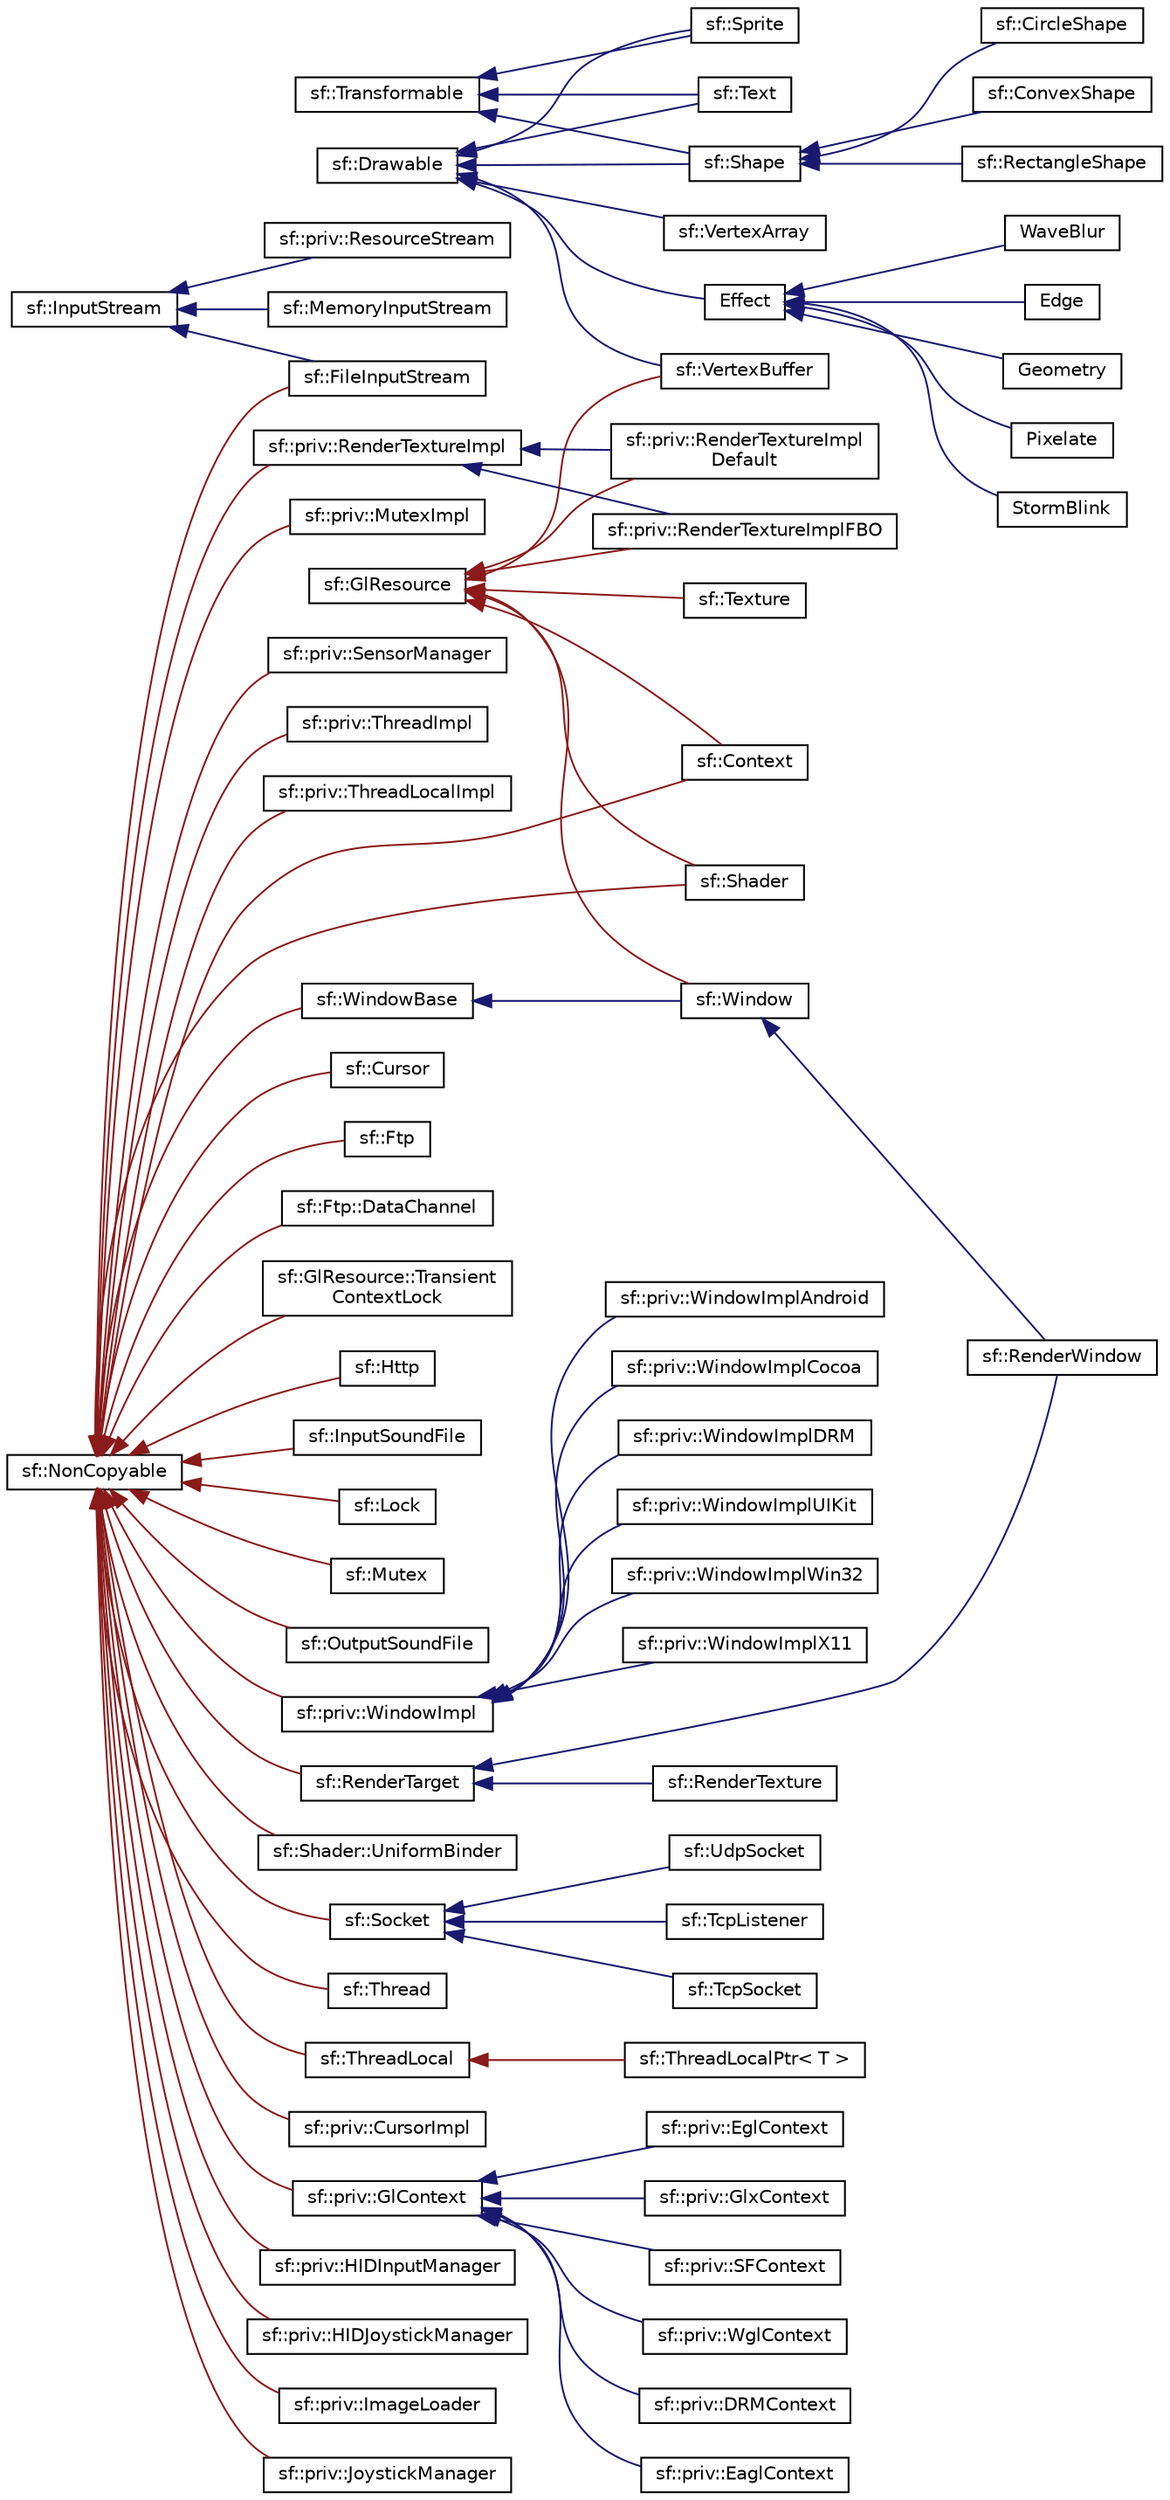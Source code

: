 digraph "Graphical Class Hierarchy"
{
 // LATEX_PDF_SIZE
  edge [fontname="Helvetica",fontsize="10",labelfontname="Helvetica",labelfontsize="10"];
  node [fontname="Helvetica",fontsize="10",shape=record];
  rankdir="LR";
  Node0 [label="sf::Drawable",height=0.2,width=0.4,color="black", fillcolor="white", style="filled",URL="$d1/ddd/classsf_1_1Drawable.html",tooltip="Abstract base class for objects that can be drawn to a render target."];
  Node0 -> Node1 [dir="back",color="midnightblue",fontsize="10",style="solid",fontname="Helvetica"];
  Node1 [label="Effect",height=0.2,width=0.4,color="black", fillcolor="white", style="filled",URL="$d3/df0/classEffect.html",tooltip=" "];
  Node1 -> Node2 [dir="back",color="midnightblue",fontsize="10",style="solid",fontname="Helvetica"];
  Node2 [label="Edge",height=0.2,width=0.4,color="black", fillcolor="white", style="filled",URL="$d8/d8c/classEdge.html",tooltip=" "];
  Node1 -> Node3 [dir="back",color="midnightblue",fontsize="10",style="solid",fontname="Helvetica"];
  Node3 [label="Geometry",height=0.2,width=0.4,color="black", fillcolor="white", style="filled",URL="$d9/df2/classGeometry.html",tooltip=" "];
  Node1 -> Node4 [dir="back",color="midnightblue",fontsize="10",style="solid",fontname="Helvetica"];
  Node4 [label="Pixelate",height=0.2,width=0.4,color="black", fillcolor="white", style="filled",URL="$d2/d64/classPixelate.html",tooltip=" "];
  Node1 -> Node5 [dir="back",color="midnightblue",fontsize="10",style="solid",fontname="Helvetica"];
  Node5 [label="StormBlink",height=0.2,width=0.4,color="black", fillcolor="white", style="filled",URL="$df/d88/classStormBlink.html",tooltip=" "];
  Node1 -> Node6 [dir="back",color="midnightblue",fontsize="10",style="solid",fontname="Helvetica"];
  Node6 [label="WaveBlur",height=0.2,width=0.4,color="black", fillcolor="white", style="filled",URL="$dc/d3c/classWaveBlur.html",tooltip=" "];
  Node0 -> Node7 [dir="back",color="midnightblue",fontsize="10",style="solid",fontname="Helvetica"];
  Node7 [label="sf::Shape",height=0.2,width=0.4,color="black", fillcolor="white", style="filled",URL="$dd/d35/classsf_1_1Shape.html",tooltip="Base class for textured shapes with outline."];
  Node7 -> Node8 [dir="back",color="midnightblue",fontsize="10",style="solid",fontname="Helvetica"];
  Node8 [label="sf::CircleShape",height=0.2,width=0.4,color="black", fillcolor="white", style="filled",URL="$d5/dfb/classsf_1_1CircleShape.html",tooltip="Specialized shape representing a circle."];
  Node7 -> Node9 [dir="back",color="midnightblue",fontsize="10",style="solid",fontname="Helvetica"];
  Node9 [label="sf::ConvexShape",height=0.2,width=0.4,color="black", fillcolor="white", style="filled",URL="$d4/dae/classsf_1_1ConvexShape.html",tooltip="Specialized shape representing a convex polygon."];
  Node7 -> Node10 [dir="back",color="midnightblue",fontsize="10",style="solid",fontname="Helvetica"];
  Node10 [label="sf::RectangleShape",height=0.2,width=0.4,color="black", fillcolor="white", style="filled",URL="$d2/dbd/classsf_1_1RectangleShape.html",tooltip="Specialized shape representing a rectangle."];
  Node0 -> Node11 [dir="back",color="midnightblue",fontsize="10",style="solid",fontname="Helvetica"];
  Node11 [label="sf::Sprite",height=0.2,width=0.4,color="black", fillcolor="white", style="filled",URL="$d8/d44/classsf_1_1Sprite.html",tooltip="Drawable representation of a texture, with its own transformations, color, etc."];
  Node0 -> Node12 [dir="back",color="midnightblue",fontsize="10",style="solid",fontname="Helvetica"];
  Node12 [label="sf::Text",height=0.2,width=0.4,color="black", fillcolor="white", style="filled",URL="$d4/da5/classsf_1_1Text.html",tooltip="Graphical text that can be drawn to a render target."];
  Node0 -> Node13 [dir="back",color="midnightblue",fontsize="10",style="solid",fontname="Helvetica"];
  Node13 [label="sf::VertexArray",height=0.2,width=0.4,color="black", fillcolor="white", style="filled",URL="$db/db0/classsf_1_1VertexArray.html",tooltip="Define a set of one or more 2D primitives."];
  Node0 -> Node14 [dir="back",color="midnightblue",fontsize="10",style="solid",fontname="Helvetica"];
  Node14 [label="sf::VertexBuffer",height=0.2,width=0.4,color="black", fillcolor="white", style="filled",URL="$d2/dea/classsf_1_1VertexBuffer.html",tooltip="Vertex buffer storage for one or more 2D primitives."];
  Node216 [label="sf::GlResource",height=0.2,width=0.4,color="black", fillcolor="white", style="filled",URL="$d7/db6/classsf_1_1GlResource.html",tooltip="Base class for classes that require an OpenGL context."];
  Node216 -> Node217 [dir="back",color="firebrick4",fontsize="10",style="solid",fontname="Helvetica"];
  Node217 [label="sf::Context",height=0.2,width=0.4,color="black", fillcolor="white", style="filled",URL="$d4/dca/classsf_1_1Context.html",tooltip="Class holding a valid drawing context."];
  Node216 -> Node218 [dir="back",color="firebrick4",fontsize="10",style="solid",fontname="Helvetica"];
  Node218 [label="sf::Shader",height=0.2,width=0.4,color="black", fillcolor="white", style="filled",URL="$dd/da2/classsf_1_1Shader.html",tooltip="Shader class (vertex, geometry and fragment)"];
  Node216 -> Node219 [dir="back",color="firebrick4",fontsize="10",style="solid",fontname="Helvetica"];
  Node219 [label="sf::Texture",height=0.2,width=0.4,color="black", fillcolor="white", style="filled",URL="$de/d26/classsf_1_1Texture.html",tooltip="Image living on the graphics card that can be used for drawing."];
  Node216 -> Node14 [dir="back",color="firebrick4",fontsize="10",style="solid",fontname="Helvetica"];
  Node216 -> Node220 [dir="back",color="firebrick4",fontsize="10",style="solid",fontname="Helvetica"];
  Node220 [label="sf::Window",height=0.2,width=0.4,color="black", fillcolor="white", style="filled",URL="$dd/d2f/classsf_1_1Window.html",tooltip="Window that serves as a target for OpenGL rendering."];
  Node220 -> Node221 [dir="back",color="midnightblue",fontsize="10",style="solid",fontname="Helvetica"];
  Node221 [label="sf::RenderWindow",height=0.2,width=0.4,color="black", fillcolor="white", style="filled",URL="$dd/dd0/classsf_1_1RenderWindow.html",tooltip="Window that can serve as a target for 2D drawing."];
  Node216 -> Node222 [dir="back",color="firebrick4",fontsize="10",style="solid",fontname="Helvetica"];
  Node222 [label="sf::priv::RenderTextureImpl\lDefault",height=0.2,width=0.4,color="black", fillcolor="white", style="filled",URL="$df/d90/classsf_1_1priv_1_1RenderTextureImplDefault.html",tooltip="Default specialization of RenderTextureImpl, using an in-memory context."];
  Node216 -> Node223 [dir="back",color="firebrick4",fontsize="10",style="solid",fontname="Helvetica"];
  Node223 [label="sf::priv::RenderTextureImplFBO",height=0.2,width=0.4,color="black", fillcolor="white", style="filled",URL="$d9/d6c/classsf_1_1priv_1_1RenderTextureImplFBO.html",tooltip="Specialization of RenderTextureImpl using the FrameBuffer Object OpenGL extension."];
  Node248 [label="sf::InputStream",height=0.2,width=0.4,color="black", fillcolor="white", style="filled",URL="$dc/dc4/classsf_1_1InputStream.html",tooltip="Abstract class for custom file input streams."];
  Node248 -> Node249 [dir="back",color="midnightblue",fontsize="10",style="solid",fontname="Helvetica"];
  Node249 [label="sf::FileInputStream",height=0.2,width=0.4,color="black", fillcolor="white", style="filled",URL="$d8/da6/classsf_1_1FileInputStream.html",tooltip="Implementation of input stream based on a file."];
  Node248 -> Node250 [dir="back",color="midnightblue",fontsize="10",style="solid",fontname="Helvetica"];
  Node250 [label="sf::MemoryInputStream",height=0.2,width=0.4,color="black", fillcolor="white", style="filled",URL="$d0/d23/classsf_1_1MemoryInputStream.html",tooltip="Implementation of input stream based on a memory chunk."];
  Node248 -> Node251 [dir="back",color="midnightblue",fontsize="10",style="solid",fontname="Helvetica"];
  Node251 [label="sf::priv::ResourceStream",height=0.2,width=0.4,color="black", fillcolor="white", style="filled",URL="$df/df9/classsf_1_1priv_1_1ResourceStream.html",tooltip="Read from Android asset files."];
  Node315 [label="sf::NonCopyable",height=0.2,width=0.4,color="black", fillcolor="white", style="filled",URL="$d0/da7/classsf_1_1NonCopyable.html",tooltip="Utility class that makes any derived class non-copyable."];
  Node315 -> Node217 [dir="back",color="firebrick4",fontsize="10",style="solid",fontname="Helvetica"];
  Node315 -> Node316 [dir="back",color="firebrick4",fontsize="10",style="solid",fontname="Helvetica"];
  Node316 [label="sf::Cursor",height=0.2,width=0.4,color="black", fillcolor="white", style="filled",URL="$df/de5/classsf_1_1Cursor.html",tooltip="Cursor defines the appearance of a system cursor."];
  Node315 -> Node249 [dir="back",color="firebrick4",fontsize="10",style="solid",fontname="Helvetica"];
  Node315 -> Node317 [dir="back",color="firebrick4",fontsize="10",style="solid",fontname="Helvetica"];
  Node317 [label="sf::Ftp",height=0.2,width=0.4,color="black", fillcolor="white", style="filled",URL="$de/d8a/classsf_1_1Ftp.html",tooltip="A FTP client."];
  Node315 -> Node318 [dir="back",color="firebrick4",fontsize="10",style="solid",fontname="Helvetica"];
  Node318 [label="sf::Ftp::DataChannel",height=0.2,width=0.4,color="black", fillcolor="white", style="filled",URL="$d4/dcd/classsf_1_1Ftp_1_1DataChannel.html",tooltip=" "];
  Node315 -> Node319 [dir="back",color="firebrick4",fontsize="10",style="solid",fontname="Helvetica"];
  Node319 [label="sf::GlResource::Transient\lContextLock",height=0.2,width=0.4,color="black", fillcolor="white", style="filled",URL="$db/d52/classsf_1_1GlResource_1_1TransientContextLock.html",tooltip="RAII helper class to temporarily lock an available context for use."];
  Node315 -> Node320 [dir="back",color="firebrick4",fontsize="10",style="solid",fontname="Helvetica"];
  Node320 [label="sf::Http",height=0.2,width=0.4,color="black", fillcolor="white", style="filled",URL="$d7/d09/classsf_1_1Http.html",tooltip="A HTTP client."];
  Node315 -> Node321 [dir="back",color="firebrick4",fontsize="10",style="solid",fontname="Helvetica"];
  Node321 [label="sf::InputSoundFile",height=0.2,width=0.4,color="black", fillcolor="white", style="filled",URL="$db/d99/classsf_1_1InputSoundFile.html",tooltip="Provide read access to sound files."];
  Node315 -> Node322 [dir="back",color="firebrick4",fontsize="10",style="solid",fontname="Helvetica"];
  Node322 [label="sf::Lock",height=0.2,width=0.4,color="black", fillcolor="white", style="filled",URL="$d8/da2/classsf_1_1Lock.html",tooltip="Automatic wrapper for locking and unlocking mutexes."];
  Node315 -> Node323 [dir="back",color="firebrick4",fontsize="10",style="solid",fontname="Helvetica"];
  Node323 [label="sf::Mutex",height=0.2,width=0.4,color="black", fillcolor="white", style="filled",URL="$d5/d61/classsf_1_1Mutex.html",tooltip="Blocks concurrent access to shared resources from multiple threads."];
  Node315 -> Node324 [dir="back",color="firebrick4",fontsize="10",style="solid",fontname="Helvetica"];
  Node324 [label="sf::OutputSoundFile",height=0.2,width=0.4,color="black", fillcolor="white", style="filled",URL="$d6/d57/classsf_1_1OutputSoundFile.html",tooltip="Provide write access to sound files."];
  Node315 -> Node325 [dir="back",color="firebrick4",fontsize="10",style="solid",fontname="Helvetica"];
  Node325 [label="sf::RenderTarget",height=0.2,width=0.4,color="black", fillcolor="white", style="filled",URL="$d1/d0b/classsf_1_1RenderTarget.html",tooltip="Base class for all render targets (window, texture, ...)"];
  Node325 -> Node326 [dir="back",color="midnightblue",fontsize="10",style="solid",fontname="Helvetica"];
  Node326 [label="sf::RenderTexture",height=0.2,width=0.4,color="black", fillcolor="white", style="filled",URL="$d2/d2d/classsf_1_1RenderTexture.html",tooltip="Target for off-screen 2D rendering into a texture."];
  Node325 -> Node221 [dir="back",color="midnightblue",fontsize="10",style="solid",fontname="Helvetica"];
  Node315 -> Node218 [dir="back",color="firebrick4",fontsize="10",style="solid",fontname="Helvetica"];
  Node315 -> Node327 [dir="back",color="firebrick4",fontsize="10",style="solid",fontname="Helvetica"];
  Node327 [label="sf::Shader::UniformBinder",height=0.2,width=0.4,color="black", fillcolor="white", style="filled",URL="$d6/db2/structsf_1_1Shader_1_1UniformBinder.html",tooltip=" "];
  Node315 -> Node328 [dir="back",color="firebrick4",fontsize="10",style="solid",fontname="Helvetica"];
  Node328 [label="sf::Socket",height=0.2,width=0.4,color="black", fillcolor="white", style="filled",URL="$dc/d22/classsf_1_1Socket.html",tooltip="Base class for all the socket types."];
  Node328 -> Node329 [dir="back",color="midnightblue",fontsize="10",style="solid",fontname="Helvetica"];
  Node329 [label="sf::TcpListener",height=0.2,width=0.4,color="black", fillcolor="white", style="filled",URL="$d0/d93/classsf_1_1TcpListener.html",tooltip="Socket that listens to new TCP connections."];
  Node328 -> Node330 [dir="back",color="midnightblue",fontsize="10",style="solid",fontname="Helvetica"];
  Node330 [label="sf::TcpSocket",height=0.2,width=0.4,color="black", fillcolor="white", style="filled",URL="$da/daf/classsf_1_1TcpSocket.html",tooltip="Specialized socket using the TCP protocol."];
  Node328 -> Node331 [dir="back",color="midnightblue",fontsize="10",style="solid",fontname="Helvetica"];
  Node331 [label="sf::UdpSocket",height=0.2,width=0.4,color="black", fillcolor="white", style="filled",URL="$db/d5b/classsf_1_1UdpSocket.html",tooltip="Specialized socket using the UDP protocol."];
  Node315 -> Node332 [dir="back",color="firebrick4",fontsize="10",style="solid",fontname="Helvetica"];
  Node332 [label="sf::Thread",height=0.2,width=0.4,color="black", fillcolor="white", style="filled",URL="$d5/d3c/classsf_1_1Thread.html",tooltip="Utility class to manipulate threads."];
  Node315 -> Node333 [dir="back",color="firebrick4",fontsize="10",style="solid",fontname="Helvetica"];
  Node333 [label="sf::ThreadLocal",height=0.2,width=0.4,color="black", fillcolor="white", style="filled",URL="$de/d92/classsf_1_1ThreadLocal.html",tooltip="Defines variables with thread-local storage."];
  Node333 -> Node334 [dir="back",color="firebrick4",fontsize="10",style="solid",fontname="Helvetica"];
  Node334 [label="sf::ThreadLocalPtr\< T \>",height=0.2,width=0.4,color="black", fillcolor="white", style="filled",URL="$d5/d0b/classsf_1_1ThreadLocalPtr.html",tooltip="Pointer to a thread-local variable."];
  Node315 -> Node335 [dir="back",color="firebrick4",fontsize="10",style="solid",fontname="Helvetica"];
  Node335 [label="sf::WindowBase",height=0.2,width=0.4,color="black", fillcolor="white", style="filled",URL="$d2/d1d/classsf_1_1WindowBase.html",tooltip="Window that serves as a base for other windows."];
  Node335 -> Node220 [dir="back",color="midnightblue",fontsize="10",style="solid",fontname="Helvetica"];
  Node315 -> Node336 [dir="back",color="firebrick4",fontsize="10",style="solid",fontname="Helvetica"];
  Node336 [label="sf::priv::CursorImpl",height=0.2,width=0.4,color="black", fillcolor="white", style="filled",URL="$db/d00/classsf_1_1priv_1_1CursorImpl.html",tooltip="Android implementation of Cursor."];
  Node315 -> Node337 [dir="back",color="firebrick4",fontsize="10",style="solid",fontname="Helvetica"];
  Node337 [label="sf::priv::GlContext",height=0.2,width=0.4,color="black", fillcolor="white", style="filled",URL="$dd/d38/classsf_1_1priv_1_1GlContext.html",tooltip="Abstract class representing an OpenGL context."];
  Node337 -> Node338 [dir="back",color="midnightblue",fontsize="10",style="solid",fontname="Helvetica"];
  Node338 [label="sf::priv::DRMContext",height=0.2,width=0.4,color="black", fillcolor="white", style="filled",URL="$d7/d32/classsf_1_1priv_1_1DRMContext.html",tooltip=" "];
  Node337 -> Node339 [dir="back",color="midnightblue",fontsize="10",style="solid",fontname="Helvetica"];
  Node339 [label="sf::priv::EaglContext",height=0.2,width=0.4,color="black", fillcolor="white", style="filled",URL="$d4/d0b/classsf_1_1priv_1_1EaglContext.html",tooltip="iOS (EAGL) implementation of OpenGL contexts"];
  Node337 -> Node340 [dir="back",color="midnightblue",fontsize="10",style="solid",fontname="Helvetica"];
  Node340 [label="sf::priv::EglContext",height=0.2,width=0.4,color="black", fillcolor="white", style="filled",URL="$d8/dbc/classsf_1_1priv_1_1EglContext.html",tooltip=" "];
  Node337 -> Node341 [dir="back",color="midnightblue",fontsize="10",style="solid",fontname="Helvetica"];
  Node341 [label="sf::priv::GlxContext",height=0.2,width=0.4,color="black", fillcolor="white", style="filled",URL="$d7/d3d/classsf_1_1priv_1_1GlxContext.html",tooltip="Linux (GLX) implementation of OpenGL contexts."];
  Node337 -> Node342 [dir="back",color="midnightblue",fontsize="10",style="solid",fontname="Helvetica"];
  Node342 [label="sf::priv::SFContext",height=0.2,width=0.4,color="black", fillcolor="white", style="filled",URL="$d6/de7/classsf_1_1priv_1_1SFContext.html",tooltip="OSX (Cocoa) implementation of OpenGL contexts."];
  Node337 -> Node343 [dir="back",color="midnightblue",fontsize="10",style="solid",fontname="Helvetica"];
  Node343 [label="sf::priv::WglContext",height=0.2,width=0.4,color="black", fillcolor="white", style="filled",URL="$d4/df3/classsf_1_1priv_1_1WglContext.html",tooltip="Windows (WGL) implementation of OpenGL contexts."];
  Node315 -> Node344 [dir="back",color="firebrick4",fontsize="10",style="solid",fontname="Helvetica"];
  Node344 [label="sf::priv::HIDInputManager",height=0.2,width=0.4,color="black", fillcolor="white", style="filled",URL="$d7/daa/classsf_1_1priv_1_1HIDInputManager.html",tooltip="sf::priv::InputImpl helper"];
  Node315 -> Node345 [dir="back",color="firebrick4",fontsize="10",style="solid",fontname="Helvetica"];
  Node345 [label="sf::priv::HIDJoystickManager",height=0.2,width=0.4,color="black", fillcolor="white", style="filled",URL="$dc/d91/classsf_1_1priv_1_1HIDJoystickManager.html",tooltip="sf::priv::InputImpl helper"];
  Node315 -> Node346 [dir="back",color="firebrick4",fontsize="10",style="solid",fontname="Helvetica"];
  Node346 [label="sf::priv::ImageLoader",height=0.2,width=0.4,color="black", fillcolor="white", style="filled",URL="$d0/d2f/classsf_1_1priv_1_1ImageLoader.html",tooltip="Load/save image files."];
  Node315 -> Node347 [dir="back",color="firebrick4",fontsize="10",style="solid",fontname="Helvetica"];
  Node347 [label="sf::priv::JoystickManager",height=0.2,width=0.4,color="black", fillcolor="white", style="filled",URL="$d8/d8f/classsf_1_1priv_1_1JoystickManager.html",tooltip="Global joystick manager."];
  Node315 -> Node348 [dir="back",color="firebrick4",fontsize="10",style="solid",fontname="Helvetica"];
  Node348 [label="sf::priv::MutexImpl",height=0.2,width=0.4,color="black", fillcolor="white", style="filled",URL="$df/d1e/classsf_1_1priv_1_1MutexImpl.html",tooltip="Unix implementation of mutexes."];
  Node315 -> Node349 [dir="back",color="firebrick4",fontsize="10",style="solid",fontname="Helvetica"];
  Node349 [label="sf::priv::RenderTextureImpl",height=0.2,width=0.4,color="black", fillcolor="white", style="filled",URL="$d2/d67/classsf_1_1priv_1_1RenderTextureImpl.html",tooltip="Abstract base class for render-texture implementations."];
  Node349 -> Node222 [dir="back",color="midnightblue",fontsize="10",style="solid",fontname="Helvetica"];
  Node349 -> Node223 [dir="back",color="midnightblue",fontsize="10",style="solid",fontname="Helvetica"];
  Node315 -> Node350 [dir="back",color="firebrick4",fontsize="10",style="solid",fontname="Helvetica"];
  Node350 [label="sf::priv::SensorManager",height=0.2,width=0.4,color="black", fillcolor="white", style="filled",URL="$dd/d59/classsf_1_1priv_1_1SensorManager.html",tooltip="Global sensor manager."];
  Node315 -> Node351 [dir="back",color="firebrick4",fontsize="10",style="solid",fontname="Helvetica"];
  Node351 [label="sf::priv::ThreadImpl",height=0.2,width=0.4,color="black", fillcolor="white", style="filled",URL="$de/d06/classsf_1_1priv_1_1ThreadImpl.html",tooltip="Unix implementation of threads."];
  Node315 -> Node352 [dir="back",color="firebrick4",fontsize="10",style="solid",fontname="Helvetica"];
  Node352 [label="sf::priv::ThreadLocalImpl",height=0.2,width=0.4,color="black", fillcolor="white", style="filled",URL="$de/d13/classsf_1_1priv_1_1ThreadLocalImpl.html",tooltip="Unix implementation of thread-local storage."];
  Node315 -> Node353 [dir="back",color="firebrick4",fontsize="10",style="solid",fontname="Helvetica"];
  Node353 [label="sf::priv::WindowImpl",height=0.2,width=0.4,color="black", fillcolor="white", style="filled",URL="$df/df8/classsf_1_1priv_1_1WindowImpl.html",tooltip="Abstract base class for OS-specific window implementation."];
  Node353 -> Node354 [dir="back",color="midnightblue",fontsize="10",style="solid",fontname="Helvetica"];
  Node354 [label="sf::priv::WindowImplAndroid",height=0.2,width=0.4,color="black", fillcolor="white", style="filled",URL="$d5/d5f/classsf_1_1priv_1_1WindowImplAndroid.html",tooltip="Android implementation of WindowImpl."];
  Node353 -> Node355 [dir="back",color="midnightblue",fontsize="10",style="solid",fontname="Helvetica"];
  Node355 [label="sf::priv::WindowImplCocoa",height=0.2,width=0.4,color="black", fillcolor="white", style="filled",URL="$dd/db0/classsf_1_1priv_1_1WindowImplCocoa.html",tooltip="Mac OS X (Cocoa) implementation of WindowImpl."];
  Node353 -> Node356 [dir="back",color="midnightblue",fontsize="10",style="solid",fontname="Helvetica"];
  Node356 [label="sf::priv::WindowImplDRM",height=0.2,width=0.4,color="black", fillcolor="white", style="filled",URL="$d2/da5/classsf_1_1priv_1_1WindowImplDRM.html",tooltip="DRM implementation of WindowImpl."];
  Node353 -> Node357 [dir="back",color="midnightblue",fontsize="10",style="solid",fontname="Helvetica"];
  Node357 [label="sf::priv::WindowImplUIKit",height=0.2,width=0.4,color="black", fillcolor="white", style="filled",URL="$d0/d3a/classsf_1_1priv_1_1WindowImplUIKit.html",tooltip="iOS (UIKit) implementation of WindowImpl"];
  Node353 -> Node358 [dir="back",color="midnightblue",fontsize="10",style="solid",fontname="Helvetica"];
  Node358 [label="sf::priv::WindowImplWin32",height=0.2,width=0.4,color="black", fillcolor="white", style="filled",URL="$d1/d05/classsf_1_1priv_1_1WindowImplWin32.html",tooltip="Windows implementation of WindowImpl."];
  Node353 -> Node359 [dir="back",color="midnightblue",fontsize="10",style="solid",fontname="Helvetica"];
  Node359 [label="sf::priv::WindowImplX11",height=0.2,width=0.4,color="black", fillcolor="white", style="filled",URL="$db/d43/classsf_1_1priv_1_1WindowImplX11.html",tooltip="Linux (X11) implementation of WindowImpl."];
  Node492 [label="sf::Transformable",height=0.2,width=0.4,color="black", fillcolor="white", style="filled",URL="$df/dc5/classsf_1_1Transformable.html",tooltip="Decomposed transform defined by a position, a rotation and a scale."];
  Node492 -> Node7 [dir="back",color="midnightblue",fontsize="10",style="solid",fontname="Helvetica"];
  Node492 -> Node11 [dir="back",color="midnightblue",fontsize="10",style="solid",fontname="Helvetica"];
  Node492 -> Node12 [dir="back",color="midnightblue",fontsize="10",style="solid",fontname="Helvetica"];
}
